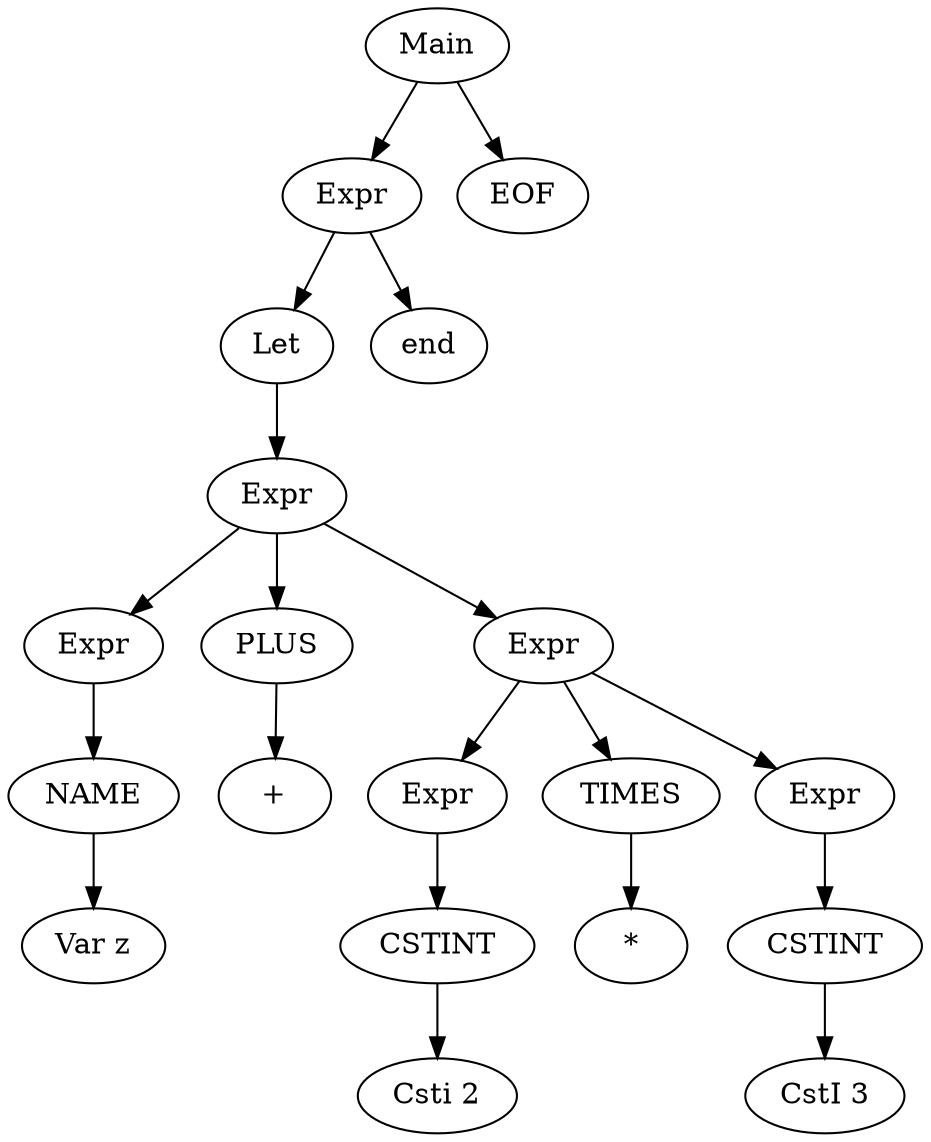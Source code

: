 digraph tree {
	Main -> {Expr EOF};
	Expr -> {Let end};
	"2Expr" [label=Expr];
	Let -> "2Expr" //Var z + 2 * 3
	"2Expr" -> {"3Expr" [label=Expr] PLUS "4Expr" [label=Expr]}
	"4Expr" -> {"5Expr" [label=Expr] TIMES "6Expr" [label=Expr]}
	PLUS -> "+"
	TIMES -> "*"
	"6Expr" -> CSTINT -> "CstI 3"
	"5Expr" -> "2CSTINT" -> "Csti 2"
	"2CSTINT" [label=CSTINT]
	"3Expr" -> NAME -> "Var z"
}
// Let z = (17) in 5 + Var z * 3 end EOF
